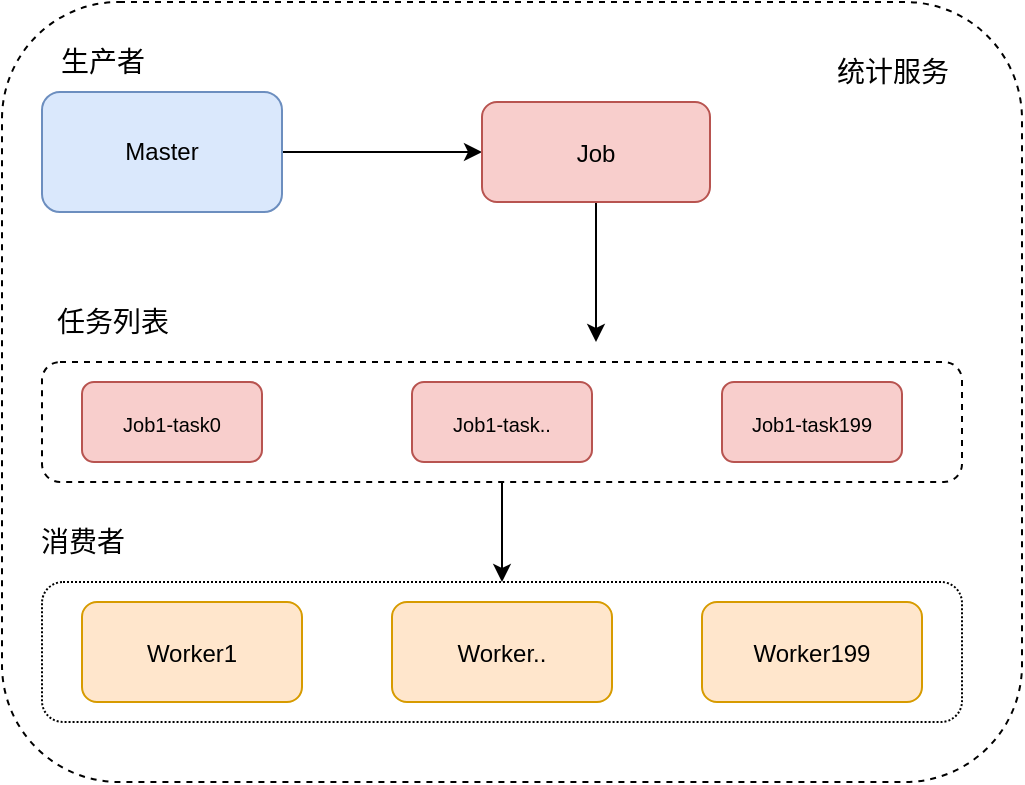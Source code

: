 <mxfile version="17.4.5" type="github">
  <diagram id="NecCnAi0XGE5SN8Ctj-Y" name="Page-1">
    <mxGraphModel dx="946" dy="614" grid="1" gridSize="10" guides="1" tooltips="1" connect="1" arrows="1" fold="1" page="1" pageScale="1" pageWidth="827" pageHeight="1169" math="0" shadow="0">
      <root>
        <mxCell id="0" />
        <mxCell id="1" parent="0" />
        <mxCell id="RJD5OzlgK-uC3pti9mqh-24" value="" style="rounded=1;whiteSpace=wrap;html=1;fontSize=14;dashed=1;" vertex="1" parent="1">
          <mxGeometry x="120" y="130" width="510" height="390" as="geometry" />
        </mxCell>
        <mxCell id="RJD5OzlgK-uC3pti9mqh-16" value="" style="rounded=1;whiteSpace=wrap;html=1;fontSize=14;dashed=1;dashPattern=1 1;" vertex="1" parent="1">
          <mxGeometry x="140" y="420" width="460" height="70" as="geometry" />
        </mxCell>
        <mxCell id="RJD5OzlgK-uC3pti9mqh-21" style="edgeStyle=orthogonalEdgeStyle;rounded=0;orthogonalLoop=1;jettySize=auto;html=1;entryX=0.5;entryY=0;entryDx=0;entryDy=0;fontSize=14;" edge="1" parent="1" source="RJD5OzlgK-uC3pti9mqh-12" target="RJD5OzlgK-uC3pti9mqh-16">
          <mxGeometry relative="1" as="geometry" />
        </mxCell>
        <mxCell id="RJD5OzlgK-uC3pti9mqh-12" value="" style="rounded=1;whiteSpace=wrap;html=1;fontSize=14;dashed=1;" vertex="1" parent="1">
          <mxGeometry x="140" y="310" width="460" height="60" as="geometry" />
        </mxCell>
        <mxCell id="RJD5OzlgK-uC3pti9mqh-20" style="edgeStyle=orthogonalEdgeStyle;rounded=0;orthogonalLoop=1;jettySize=auto;html=1;entryX=0;entryY=0.5;entryDx=0;entryDy=0;fontSize=14;" edge="1" parent="1" source="RJD5OzlgK-uC3pti9mqh-1" target="RJD5OzlgK-uC3pti9mqh-2">
          <mxGeometry relative="1" as="geometry" />
        </mxCell>
        <mxCell id="RJD5OzlgK-uC3pti9mqh-1" value="&lt;font style=&quot;font-size: 12px&quot;&gt;Master&lt;/font&gt;" style="rounded=1;whiteSpace=wrap;html=1;fillColor=#dae8fc;strokeColor=#6c8ebf;" vertex="1" parent="1">
          <mxGeometry x="140" y="175" width="120" height="60" as="geometry" />
        </mxCell>
        <mxCell id="RJD5OzlgK-uC3pti9mqh-19" style="edgeStyle=orthogonalEdgeStyle;rounded=0;orthogonalLoop=1;jettySize=auto;html=1;fontSize=14;" edge="1" parent="1" source="RJD5OzlgK-uC3pti9mqh-2">
          <mxGeometry relative="1" as="geometry">
            <mxPoint x="417" y="300" as="targetPoint" />
          </mxGeometry>
        </mxCell>
        <mxCell id="RJD5OzlgK-uC3pti9mqh-2" value="&lt;font style=&quot;font-size: 12px&quot;&gt;Job&lt;/font&gt;" style="rounded=1;whiteSpace=wrap;html=1;fontSize=14;fillColor=#f8cecc;strokeColor=#b85450;" vertex="1" parent="1">
          <mxGeometry x="360" y="180" width="114" height="50" as="geometry" />
        </mxCell>
        <mxCell id="RJD5OzlgK-uC3pti9mqh-3" value="&lt;font style=&quot;font-size: 10px&quot;&gt;Job1-task0&lt;/font&gt;" style="rounded=1;whiteSpace=wrap;html=1;fontSize=14;fillColor=#f8cecc;strokeColor=#b85450;" vertex="1" parent="1">
          <mxGeometry x="160" y="320" width="90" height="40" as="geometry" />
        </mxCell>
        <mxCell id="RJD5OzlgK-uC3pti9mqh-7" value="&lt;font style=&quot;font-size: 12px&quot;&gt;Worker1&lt;/font&gt;" style="rounded=1;whiteSpace=wrap;html=1;fontSize=14;fillColor=#ffe6cc;strokeColor=#d79b00;" vertex="1" parent="1">
          <mxGeometry x="160" y="430" width="110" height="50" as="geometry" />
        </mxCell>
        <mxCell id="RJD5OzlgK-uC3pti9mqh-8" value="&lt;font style=&quot;font-size: 12px&quot;&gt;Worker..&lt;/font&gt;" style="rounded=1;whiteSpace=wrap;html=1;fontSize=14;fillColor=#ffe6cc;strokeColor=#d79b00;" vertex="1" parent="1">
          <mxGeometry x="315" y="430" width="110" height="50" as="geometry" />
        </mxCell>
        <mxCell id="RJD5OzlgK-uC3pti9mqh-9" value="&lt;font style=&quot;font-size: 12px&quot;&gt;Worker199&lt;/font&gt;" style="rounded=1;whiteSpace=wrap;html=1;fontSize=14;fillColor=#ffe6cc;strokeColor=#d79b00;" vertex="1" parent="1">
          <mxGeometry x="470" y="430" width="110" height="50" as="geometry" />
        </mxCell>
        <mxCell id="RJD5OzlgK-uC3pti9mqh-10" value="&lt;font style=&quot;font-size: 10px&quot;&gt;Job1-task..&lt;/font&gt;" style="rounded=1;whiteSpace=wrap;html=1;fontSize=14;fillColor=#f8cecc;strokeColor=#b85450;" vertex="1" parent="1">
          <mxGeometry x="325" y="320" width="90" height="40" as="geometry" />
        </mxCell>
        <mxCell id="RJD5OzlgK-uC3pti9mqh-11" value="&lt;font style=&quot;font-size: 10px&quot;&gt;Job1-task199&lt;/font&gt;" style="rounded=1;whiteSpace=wrap;html=1;fontSize=14;fillColor=#f8cecc;strokeColor=#b85450;" vertex="1" parent="1">
          <mxGeometry x="480" y="320" width="90" height="40" as="geometry" />
        </mxCell>
        <mxCell id="RJD5OzlgK-uC3pti9mqh-14" value="生产者" style="text;html=1;align=center;verticalAlign=middle;resizable=0;points=[];autosize=1;strokeColor=none;fillColor=none;fontSize=14;" vertex="1" parent="1">
          <mxGeometry x="140" y="150" width="60" height="20" as="geometry" />
        </mxCell>
        <mxCell id="RJD5OzlgK-uC3pti9mqh-17" value="消费者" style="text;html=1;align=center;verticalAlign=middle;resizable=0;points=[];autosize=1;strokeColor=none;fillColor=none;fontSize=14;" vertex="1" parent="1">
          <mxGeometry x="130" y="390" width="60" height="20" as="geometry" />
        </mxCell>
        <mxCell id="RJD5OzlgK-uC3pti9mqh-23" value="任务列表" style="text;html=1;align=center;verticalAlign=middle;resizable=0;points=[];autosize=1;strokeColor=none;fillColor=none;fontSize=14;" vertex="1" parent="1">
          <mxGeometry x="140" y="280" width="70" height="20" as="geometry" />
        </mxCell>
        <mxCell id="RJD5OzlgK-uC3pti9mqh-25" value="统计服务" style="text;html=1;align=center;verticalAlign=middle;resizable=0;points=[];autosize=1;strokeColor=none;fillColor=none;fontSize=14;" vertex="1" parent="1">
          <mxGeometry x="530" y="155" width="70" height="20" as="geometry" />
        </mxCell>
      </root>
    </mxGraphModel>
  </diagram>
</mxfile>
